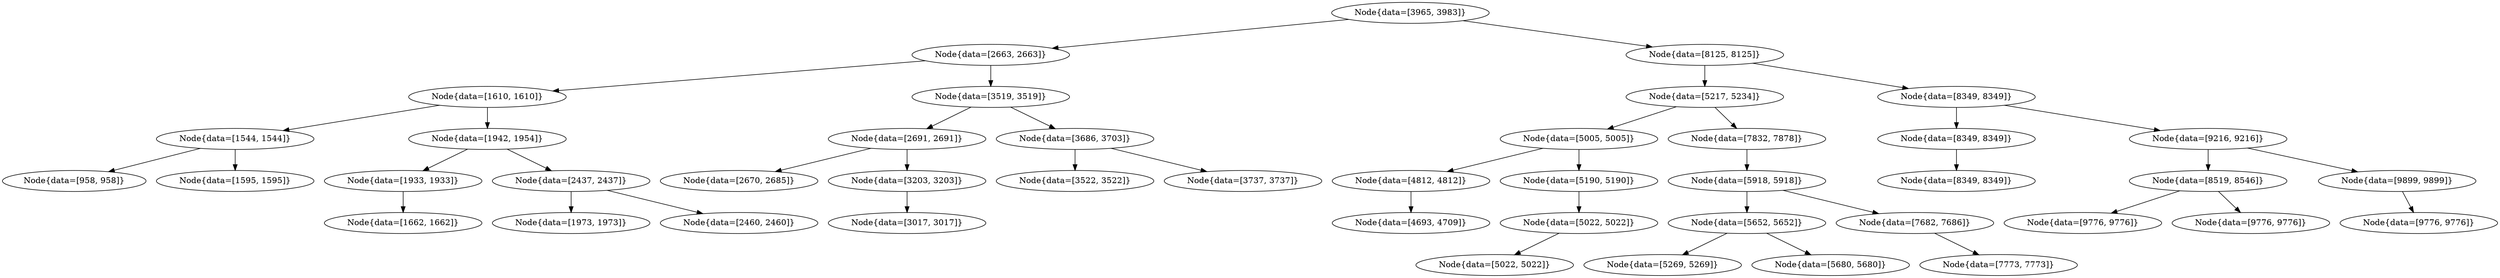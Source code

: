 digraph G{
517287748 [label="Node{data=[3965, 3983]}"]
517287748 -> 1998257621
1998257621 [label="Node{data=[2663, 2663]}"]
1998257621 -> 985324389
985324389 [label="Node{data=[1610, 1610]}"]
985324389 -> 1899091560
1899091560 [label="Node{data=[1544, 1544]}"]
1899091560 -> 1185511429
1185511429 [label="Node{data=[958, 958]}"]
1899091560 -> 1719521616
1719521616 [label="Node{data=[1595, 1595]}"]
985324389 -> 183521033
183521033 [label="Node{data=[1942, 1954]}"]
183521033 -> 1972193961
1972193961 [label="Node{data=[1933, 1933]}"]
1972193961 -> 2028567885
2028567885 [label="Node{data=[1662, 1662]}"]
183521033 -> 1888932945
1888932945 [label="Node{data=[2437, 2437]}"]
1888932945 -> 2014725453
2014725453 [label="Node{data=[1973, 1973]}"]
1888932945 -> 1741783268
1741783268 [label="Node{data=[2460, 2460]}"]
1998257621 -> 1424067142
1424067142 [label="Node{data=[3519, 3519]}"]
1424067142 -> 311687383
311687383 [label="Node{data=[2691, 2691]}"]
311687383 -> 1491467237
1491467237 [label="Node{data=[2670, 2685]}"]
311687383 -> 861443773
861443773 [label="Node{data=[3203, 3203]}"]
861443773 -> 1798539562
1798539562 [label="Node{data=[3017, 3017]}"]
1424067142 -> 1718325723
1718325723 [label="Node{data=[3686, 3703]}"]
1718325723 -> 296121376
296121376 [label="Node{data=[3522, 3522]}"]
1718325723 -> 1715271127
1715271127 [label="Node{data=[3737, 3737]}"]
517287748 -> 296831715
296831715 [label="Node{data=[8125, 8125]}"]
296831715 -> 728687687
728687687 [label="Node{data=[5217, 5234]}"]
728687687 -> 164336254
164336254 [label="Node{data=[5005, 5005]}"]
164336254 -> 140008669
140008669 [label="Node{data=[4812, 4812]}"]
140008669 -> 321255783
321255783 [label="Node{data=[4693, 4709]}"]
164336254 -> 1328901016
1328901016 [label="Node{data=[5190, 5190]}"]
1328901016 -> 448288866
448288866 [label="Node{data=[5022, 5022]}"]
448288866 -> 1347174748
1347174748 [label="Node{data=[5022, 5022]}"]
728687687 -> 1822323955
1822323955 [label="Node{data=[7832, 7878]}"]
1822323955 -> 135506771
135506771 [label="Node{data=[5918, 5918]}"]
135506771 -> 1345362299
1345362299 [label="Node{data=[5652, 5652]}"]
1345362299 -> 1657042048
1657042048 [label="Node{data=[5269, 5269]}"]
1345362299 -> 2112011719
2112011719 [label="Node{data=[5680, 5680]}"]
135506771 -> 1748949019
1748949019 [label="Node{data=[7682, 7686]}"]
1748949019 -> 1007775526
1007775526 [label="Node{data=[7773, 7773]}"]
296831715 -> 2108714064
2108714064 [label="Node{data=[8349, 8349]}"]
2108714064 -> 357886628
357886628 [label="Node{data=[8349, 8349]}"]
357886628 -> 187958805
187958805 [label="Node{data=[8349, 8349]}"]
2108714064 -> 1013657610
1013657610 [label="Node{data=[9216, 9216]}"]
1013657610 -> 1111951675
1111951675 [label="Node{data=[8519, 8546]}"]
1111951675 -> 1886706205
1886706205 [label="Node{data=[9776, 9776]}"]
1111951675 -> 1541107368
1541107368 [label="Node{data=[9776, 9776]}"]
1013657610 -> 1045819065
1045819065 [label="Node{data=[9899, 9899]}"]
1045819065 -> 1151415961
1151415961 [label="Node{data=[9776, 9776]}"]
}